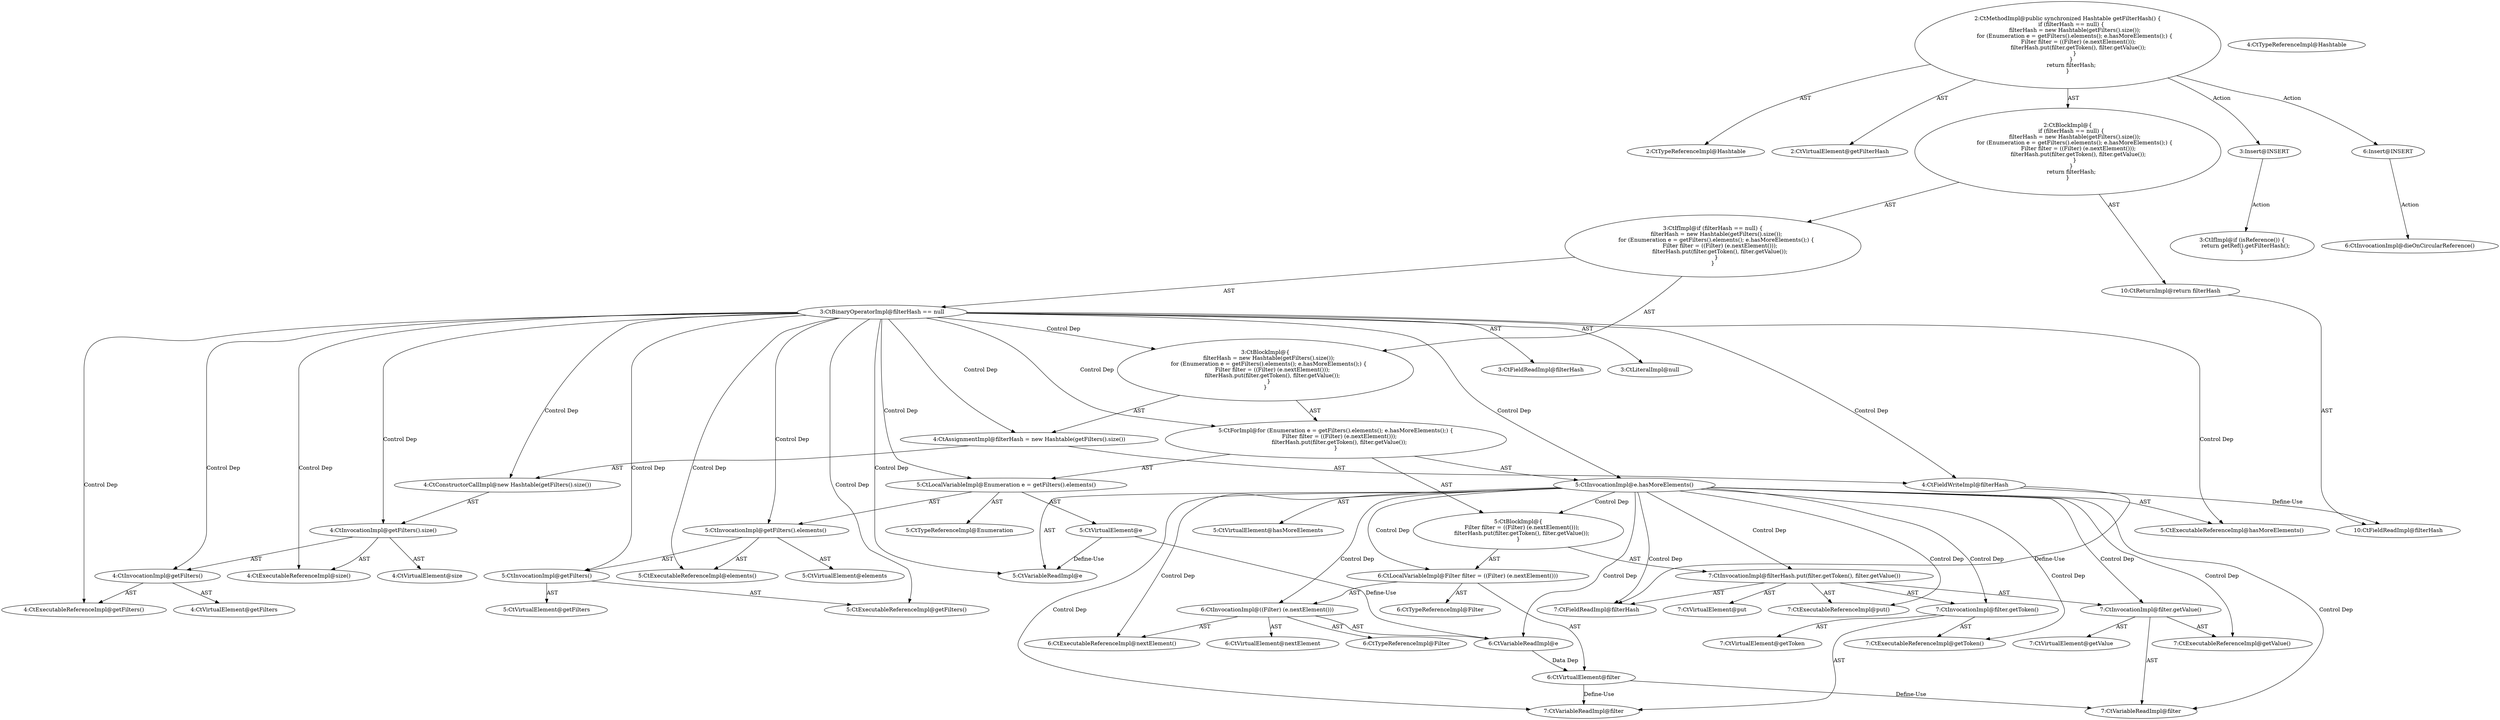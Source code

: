 digraph "getFilterHash#?" {
0 [label="2:CtTypeReferenceImpl@Hashtable" shape=ellipse]
1 [label="2:CtVirtualElement@getFilterHash" shape=ellipse]
2 [label="3:CtFieldReadImpl@filterHash" shape=ellipse]
3 [label="3:CtLiteralImpl@null" shape=ellipse]
4 [label="3:CtBinaryOperatorImpl@filterHash == null" shape=ellipse]
5 [label="4:CtFieldWriteImpl@filterHash" shape=ellipse]
6 [label="4:CtTypeReferenceImpl@Hashtable" shape=ellipse]
7 [label="4:CtExecutableReferenceImpl@size()" shape=ellipse]
8 [label="4:CtVirtualElement@size" shape=ellipse]
9 [label="4:CtExecutableReferenceImpl@getFilters()" shape=ellipse]
10 [label="4:CtVirtualElement@getFilters" shape=ellipse]
11 [label="4:CtInvocationImpl@getFilters()" shape=ellipse]
12 [label="4:CtInvocationImpl@getFilters().size()" shape=ellipse]
13 [label="4:CtConstructorCallImpl@new Hashtable(getFilters().size())" shape=ellipse]
14 [label="4:CtAssignmentImpl@filterHash = new Hashtable(getFilters().size())" shape=ellipse]
15 [label="5:CtTypeReferenceImpl@Enumeration" shape=ellipse]
16 [label="5:CtExecutableReferenceImpl@elements()" shape=ellipse]
17 [label="5:CtVirtualElement@elements" shape=ellipse]
18 [label="5:CtExecutableReferenceImpl@getFilters()" shape=ellipse]
19 [label="5:CtVirtualElement@getFilters" shape=ellipse]
20 [label="5:CtInvocationImpl@getFilters()" shape=ellipse]
21 [label="5:CtInvocationImpl@getFilters().elements()" shape=ellipse]
22 [label="5:CtVirtualElement@e" shape=ellipse]
23 [label="5:CtLocalVariableImpl@Enumeration e = getFilters().elements()" shape=ellipse]
24 [label="5:CtExecutableReferenceImpl@hasMoreElements()" shape=ellipse]
25 [label="5:CtVirtualElement@hasMoreElements" shape=ellipse]
26 [label="5:CtVariableReadImpl@e" shape=ellipse]
27 [label="5:CtInvocationImpl@e.hasMoreElements()" shape=ellipse]
28 [label="6:CtTypeReferenceImpl@Filter" shape=ellipse]
29 [label="6:CtExecutableReferenceImpl@nextElement()" shape=ellipse]
30 [label="6:CtVirtualElement@nextElement" shape=ellipse]
31 [label="6:CtVariableReadImpl@e" shape=ellipse]
32 [label="6:CtInvocationImpl@((Filter) (e.nextElement()))" shape=ellipse]
33 [label="6:CtTypeReferenceImpl@Filter" shape=ellipse]
34 [label="6:CtVirtualElement@filter" shape=ellipse]
35 [label="6:CtLocalVariableImpl@Filter filter = ((Filter) (e.nextElement()))" shape=ellipse]
36 [label="7:CtExecutableReferenceImpl@put()" shape=ellipse]
37 [label="7:CtVirtualElement@put" shape=ellipse]
38 [label="7:CtFieldReadImpl@filterHash" shape=ellipse]
39 [label="7:CtExecutableReferenceImpl@getToken()" shape=ellipse]
40 [label="7:CtVirtualElement@getToken" shape=ellipse]
41 [label="7:CtVariableReadImpl@filter" shape=ellipse]
42 [label="7:CtInvocationImpl@filter.getToken()" shape=ellipse]
43 [label="7:CtExecutableReferenceImpl@getValue()" shape=ellipse]
44 [label="7:CtVirtualElement@getValue" shape=ellipse]
45 [label="7:CtVariableReadImpl@filter" shape=ellipse]
46 [label="7:CtInvocationImpl@filter.getValue()" shape=ellipse]
47 [label="7:CtInvocationImpl@filterHash.put(filter.getToken(), filter.getValue())" shape=ellipse]
48 [label="5:CtBlockImpl@\{
    Filter filter = ((Filter) (e.nextElement()));
    filterHash.put(filter.getToken(), filter.getValue());
\}" shape=ellipse]
49 [label="5:CtForImpl@for (Enumeration e = getFilters().elements(); e.hasMoreElements();) \{
    Filter filter = ((Filter) (e.nextElement()));
    filterHash.put(filter.getToken(), filter.getValue());
\}" shape=ellipse]
50 [label="3:CtBlockImpl@\{
    filterHash = new Hashtable(getFilters().size());
    for (Enumeration e = getFilters().elements(); e.hasMoreElements();) \{
        Filter filter = ((Filter) (e.nextElement()));
        filterHash.put(filter.getToken(), filter.getValue());
    \}
\}" shape=ellipse]
51 [label="3:CtIfImpl@if (filterHash == null) \{
    filterHash = new Hashtable(getFilters().size());
    for (Enumeration e = getFilters().elements(); e.hasMoreElements();) \{
        Filter filter = ((Filter) (e.nextElement()));
        filterHash.put(filter.getToken(), filter.getValue());
    \}
\}" shape=ellipse]
52 [label="10:CtFieldReadImpl@filterHash" shape=ellipse]
53 [label="10:CtReturnImpl@return filterHash" shape=ellipse]
54 [label="2:CtBlockImpl@\{
    if (filterHash == null) \{
        filterHash = new Hashtable(getFilters().size());
        for (Enumeration e = getFilters().elements(); e.hasMoreElements();) \{
            Filter filter = ((Filter) (e.nextElement()));
            filterHash.put(filter.getToken(), filter.getValue());
        \}
    \}
    return filterHash;
\}" shape=ellipse]
55 [label="2:CtMethodImpl@public synchronized Hashtable getFilterHash() \{
    if (filterHash == null) \{
        filterHash = new Hashtable(getFilters().size());
        for (Enumeration e = getFilters().elements(); e.hasMoreElements();) \{
            Filter filter = ((Filter) (e.nextElement()));
            filterHash.put(filter.getToken(), filter.getValue());
        \}
    \}
    return filterHash;
\}" shape=ellipse]
56 [label="3:Insert@INSERT" shape=ellipse]
57 [label="3:CtIfImpl@if (isReference()) \{
    return getRef().getFilterHash();
\}" shape=ellipse]
58 [label="6:Insert@INSERT" shape=ellipse]
59 [label="6:CtInvocationImpl@dieOnCircularReference()" shape=ellipse]
4 -> 2 [label="AST"];
4 -> 3 [label="AST"];
4 -> 50 [label="Control Dep"];
4 -> 14 [label="Control Dep"];
4 -> 5 [label="Control Dep"];
4 -> 13 [label="Control Dep"];
4 -> 12 [label="Control Dep"];
4 -> 7 [label="Control Dep"];
4 -> 11 [label="Control Dep"];
4 -> 9 [label="Control Dep"];
4 -> 49 [label="Control Dep"];
4 -> 23 [label="Control Dep"];
4 -> 21 [label="Control Dep"];
4 -> 16 [label="Control Dep"];
4 -> 20 [label="Control Dep"];
4 -> 18 [label="Control Dep"];
4 -> 27 [label="Control Dep"];
4 -> 24 [label="Control Dep"];
4 -> 26 [label="Control Dep"];
5 -> 38 [label="Define-Use"];
5 -> 52 [label="Define-Use"];
11 -> 10 [label="AST"];
11 -> 9 [label="AST"];
12 -> 8 [label="AST"];
12 -> 11 [label="AST"];
12 -> 7 [label="AST"];
13 -> 12 [label="AST"];
14 -> 5 [label="AST"];
14 -> 13 [label="AST"];
20 -> 19 [label="AST"];
20 -> 18 [label="AST"];
21 -> 17 [label="AST"];
21 -> 20 [label="AST"];
21 -> 16 [label="AST"];
22 -> 26 [label="Define-Use"];
22 -> 31 [label="Define-Use"];
23 -> 22 [label="AST"];
23 -> 15 [label="AST"];
23 -> 21 [label="AST"];
27 -> 25 [label="AST"];
27 -> 26 [label="AST"];
27 -> 24 [label="AST"];
27 -> 48 [label="Control Dep"];
27 -> 35 [label="Control Dep"];
27 -> 32 [label="Control Dep"];
27 -> 29 [label="Control Dep"];
27 -> 31 [label="Control Dep"];
27 -> 47 [label="Control Dep"];
27 -> 36 [label="Control Dep"];
27 -> 38 [label="Control Dep"];
27 -> 42 [label="Control Dep"];
27 -> 39 [label="Control Dep"];
27 -> 41 [label="Control Dep"];
27 -> 46 [label="Control Dep"];
27 -> 43 [label="Control Dep"];
27 -> 45 [label="Control Dep"];
31 -> 34 [label="Data Dep"];
32 -> 30 [label="AST"];
32 -> 33 [label="AST"];
32 -> 31 [label="AST"];
32 -> 29 [label="AST"];
34 -> 41 [label="Define-Use"];
34 -> 45 [label="Define-Use"];
35 -> 34 [label="AST"];
35 -> 28 [label="AST"];
35 -> 32 [label="AST"];
42 -> 40 [label="AST"];
42 -> 41 [label="AST"];
42 -> 39 [label="AST"];
46 -> 44 [label="AST"];
46 -> 45 [label="AST"];
46 -> 43 [label="AST"];
47 -> 37 [label="AST"];
47 -> 38 [label="AST"];
47 -> 36 [label="AST"];
47 -> 42 [label="AST"];
47 -> 46 [label="AST"];
48 -> 35 [label="AST"];
48 -> 47 [label="AST"];
49 -> 23 [label="AST"];
49 -> 27 [label="AST"];
49 -> 48 [label="AST"];
50 -> 14 [label="AST"];
50 -> 49 [label="AST"];
51 -> 4 [label="AST"];
51 -> 50 [label="AST"];
53 -> 52 [label="AST"];
54 -> 51 [label="AST"];
54 -> 53 [label="AST"];
55 -> 1 [label="AST"];
55 -> 0 [label="AST"];
55 -> 54 [label="AST"];
55 -> 56 [label="Action"];
55 -> 58 [label="Action"];
56 -> 57 [label="Action"];
58 -> 59 [label="Action"];
}